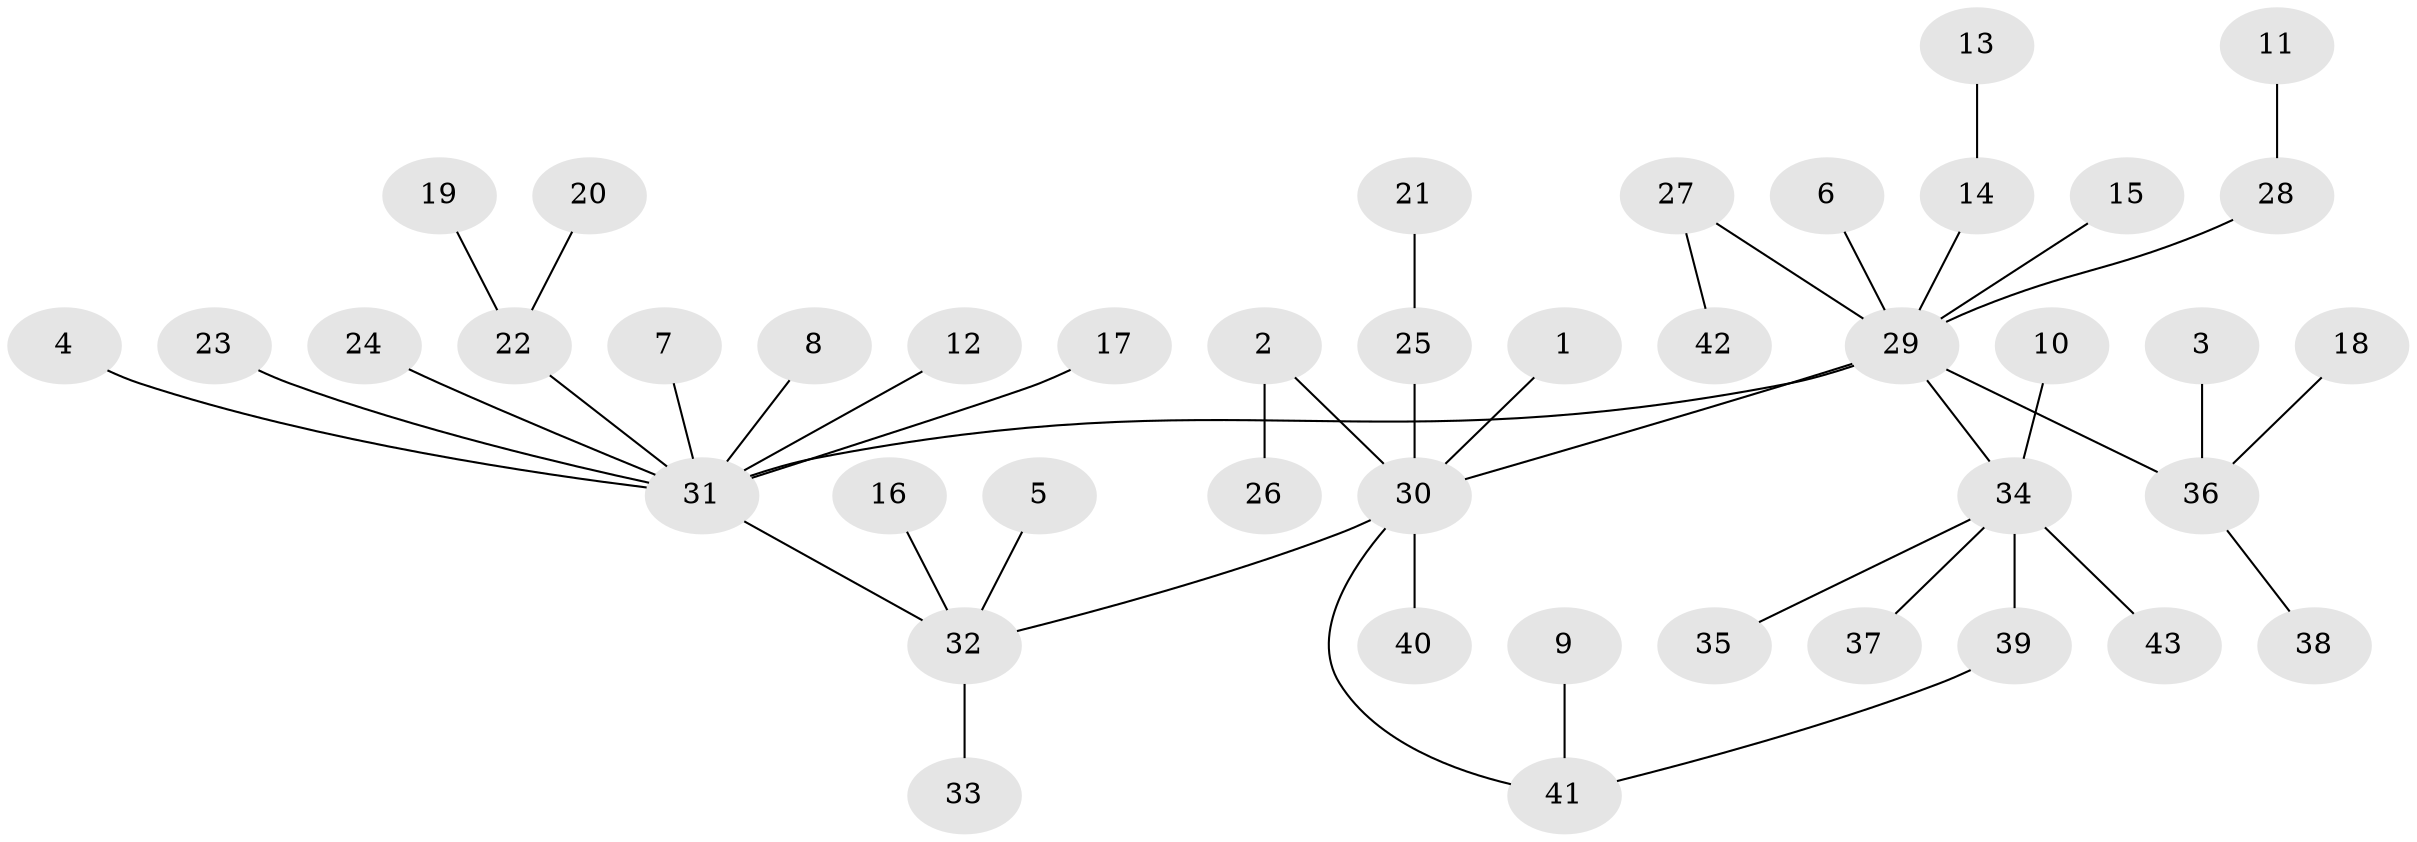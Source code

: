 // original degree distribution, {7: 0.011764705882352941, 3: 0.058823529411764705, 8: 0.023529411764705882, 1: 0.6588235294117647, 2: 0.12941176470588237, 12: 0.011764705882352941, 5: 0.058823529411764705, 4: 0.03529411764705882, 9: 0.011764705882352941}
// Generated by graph-tools (version 1.1) at 2025/26/03/09/25 03:26:02]
// undirected, 43 vertices, 44 edges
graph export_dot {
graph [start="1"]
  node [color=gray90,style=filled];
  1;
  2;
  3;
  4;
  5;
  6;
  7;
  8;
  9;
  10;
  11;
  12;
  13;
  14;
  15;
  16;
  17;
  18;
  19;
  20;
  21;
  22;
  23;
  24;
  25;
  26;
  27;
  28;
  29;
  30;
  31;
  32;
  33;
  34;
  35;
  36;
  37;
  38;
  39;
  40;
  41;
  42;
  43;
  1 -- 30 [weight=1.0];
  2 -- 26 [weight=1.0];
  2 -- 30 [weight=1.0];
  3 -- 36 [weight=1.0];
  4 -- 31 [weight=1.0];
  5 -- 32 [weight=1.0];
  6 -- 29 [weight=1.0];
  7 -- 31 [weight=1.0];
  8 -- 31 [weight=1.0];
  9 -- 41 [weight=1.0];
  10 -- 34 [weight=1.0];
  11 -- 28 [weight=1.0];
  12 -- 31 [weight=1.0];
  13 -- 14 [weight=1.0];
  14 -- 29 [weight=1.0];
  15 -- 29 [weight=1.0];
  16 -- 32 [weight=1.0];
  17 -- 31 [weight=1.0];
  18 -- 36 [weight=1.0];
  19 -- 22 [weight=1.0];
  20 -- 22 [weight=1.0];
  21 -- 25 [weight=1.0];
  22 -- 31 [weight=1.0];
  23 -- 31 [weight=1.0];
  24 -- 31 [weight=1.0];
  25 -- 30 [weight=1.0];
  27 -- 29 [weight=1.0];
  27 -- 42 [weight=1.0];
  28 -- 29 [weight=1.0];
  29 -- 30 [weight=1.0];
  29 -- 31 [weight=1.0];
  29 -- 34 [weight=1.0];
  29 -- 36 [weight=2.0];
  30 -- 32 [weight=1.0];
  30 -- 40 [weight=1.0];
  30 -- 41 [weight=1.0];
  31 -- 32 [weight=1.0];
  32 -- 33 [weight=1.0];
  34 -- 35 [weight=1.0];
  34 -- 37 [weight=1.0];
  34 -- 39 [weight=1.0];
  34 -- 43 [weight=1.0];
  36 -- 38 [weight=1.0];
  39 -- 41 [weight=1.0];
}
